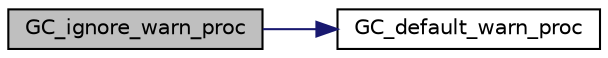 digraph "GC_ignore_warn_proc"
{
  edge [fontname="Helvetica",fontsize="10",labelfontname="Helvetica",labelfontsize="10"];
  node [fontname="Helvetica",fontsize="10",shape=record];
  rankdir="LR";
  Node1904 [label="GC_ignore_warn_proc",height=0.2,width=0.4,color="black", fillcolor="grey75", style="filled", fontcolor="black"];
  Node1904 -> Node1905 [color="midnightblue",fontsize="10",style="solid",fontname="Helvetica"];
  Node1905 [label="GC_default_warn_proc",height=0.2,width=0.4,color="black", fillcolor="white", style="filled",URL="$de/dd3/gc_2misc_8c.html#a29af6b986555e2656ac2cd04e2dc8ddc"];
}
